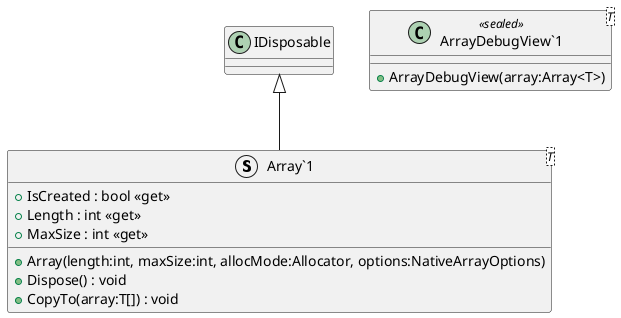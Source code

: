 @startuml
struct "Array`1"<T> {
    + Array(length:int, maxSize:int, allocMode:Allocator, options:NativeArrayOptions)
    + IsCreated : bool <<get>>
    + Length : int <<get>>
    + MaxSize : int <<get>>
    + Dispose() : void
    + CopyTo(array:T[]) : void
}
class "ArrayDebugView`1"<T> <<sealed>> {
    + ArrayDebugView(array:Array<T>)
}
IDisposable <|-- "Array`1"
@enduml
